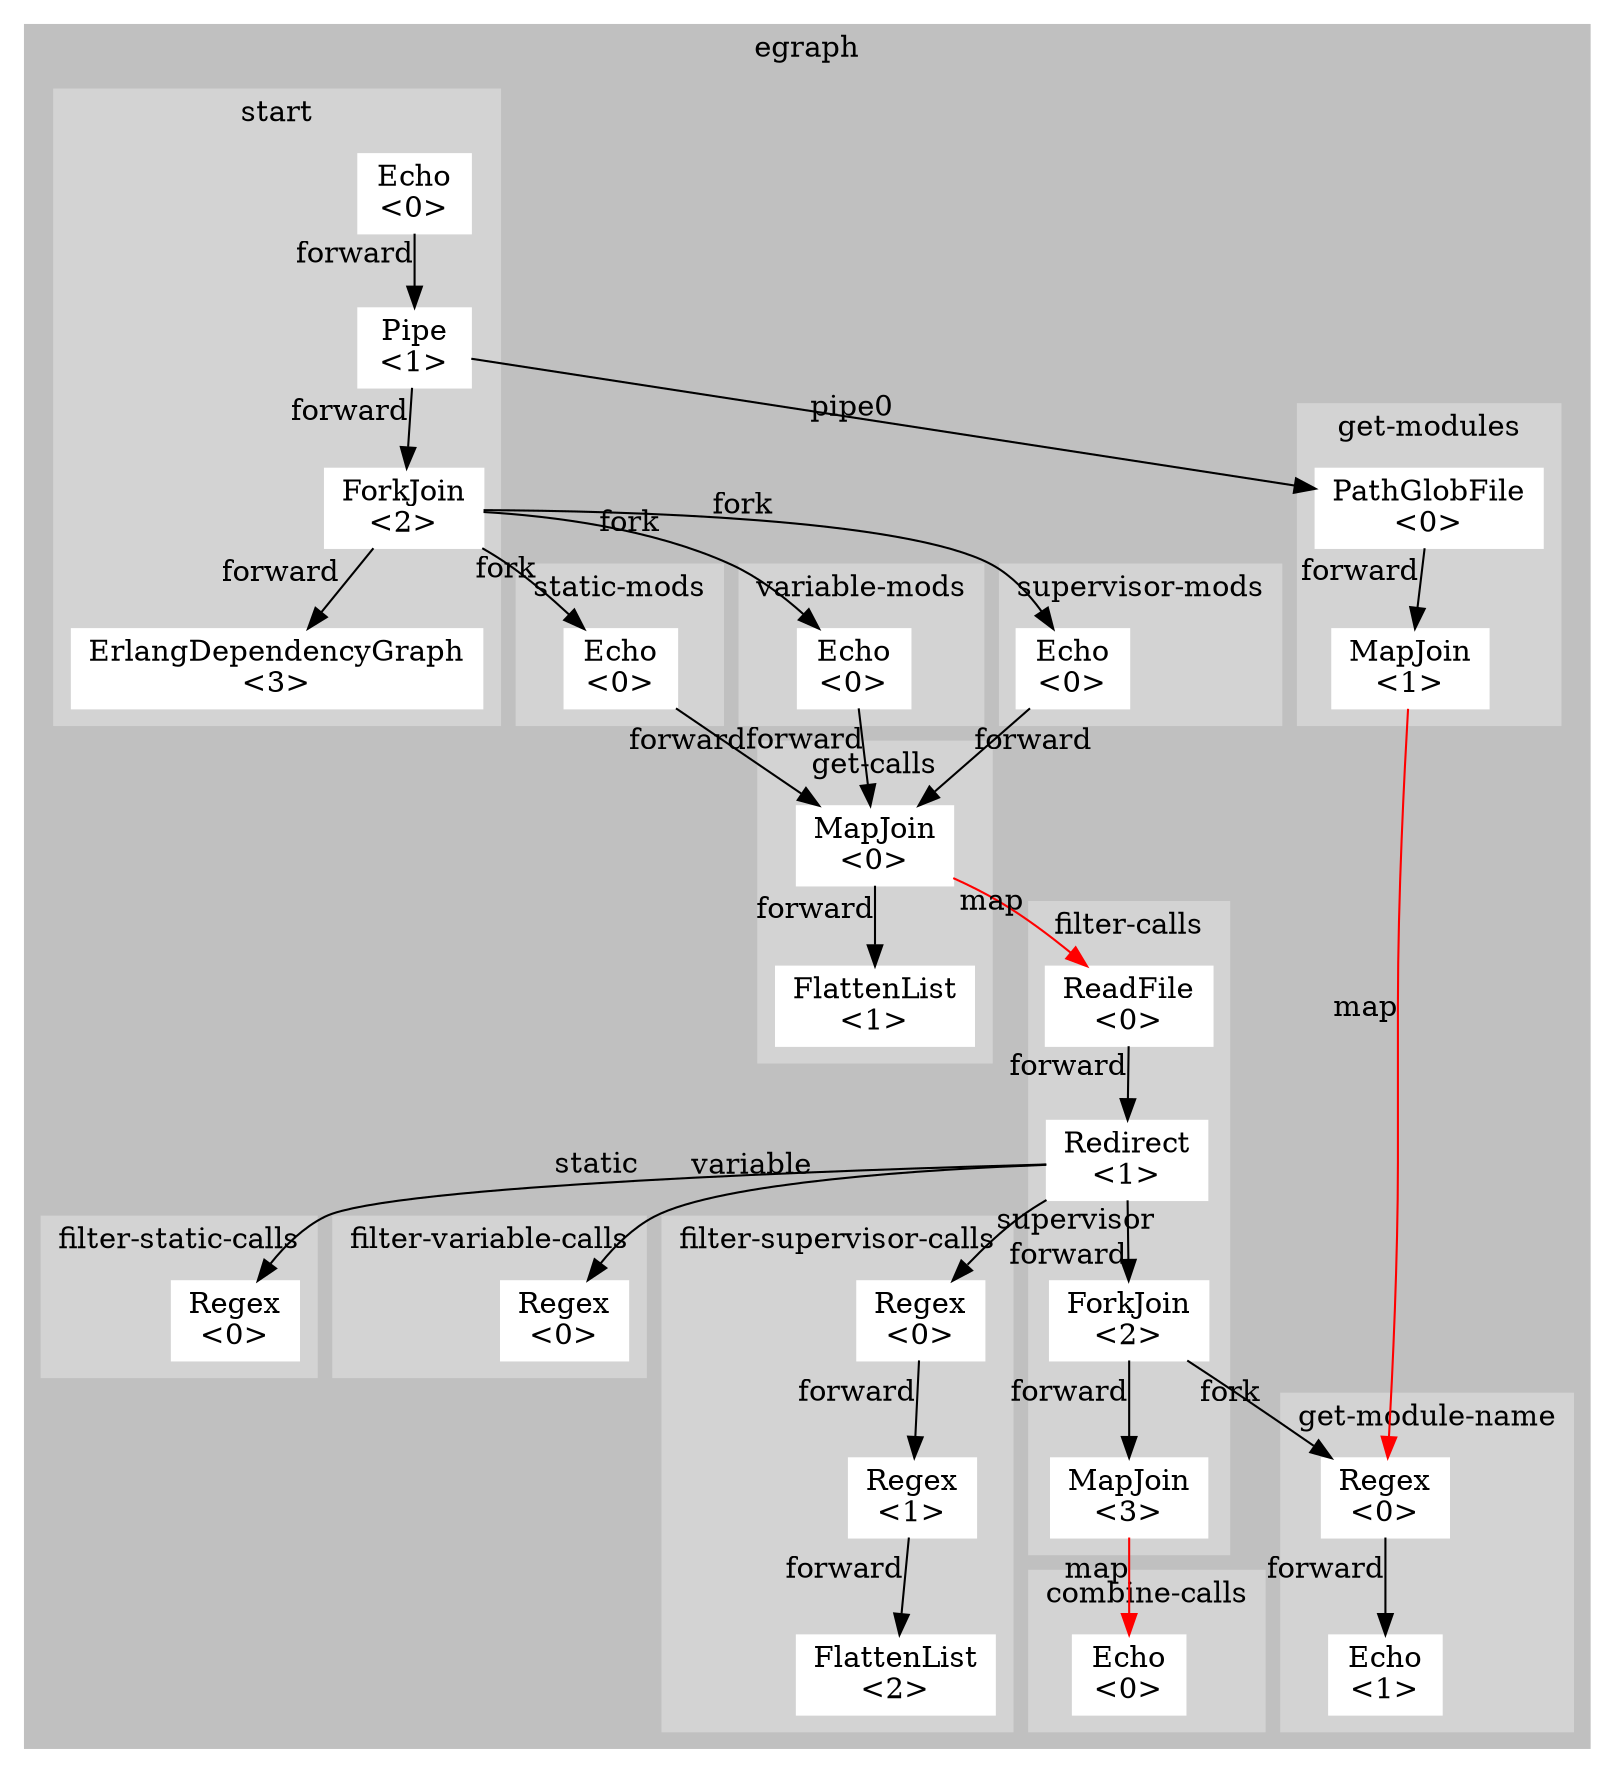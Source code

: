 digraph G {
	subgraph "cluster_egraph" {
		style=filled;
		color=grey;
		label = "egraph";

		subgraph "cluster_filter-static-calls" {
			style=filled;
			color=lightgrey;
			node [style=filled,color=white];
			"egraph.filter-static-calls.0" [shape=rectangle, label="Regex\n<0>"]; 
			label = "filter-static-calls";
		}
		subgraph "cluster_filter-variable-calls" {
			style=filled;
			color=lightgrey;
			node [style=filled,color=white];
			"egraph.filter-variable-calls.0" [shape=rectangle, label="Regex\n<0>"]; 
			label = "filter-variable-calls";
		}
		subgraph "cluster_get-module-name" {
			style=filled;
			color=lightgrey;
			node [style=filled,color=white];
			"egraph.get-module-name.1" [shape=rectangle, label="Echo\n<1>"]; "egraph.get-module-name.0" [shape=rectangle, label="Regex\n<0>"]; 
			label = "get-module-name";
		}
		subgraph "cluster_get-calls" {
			style=filled;
			color=lightgrey;
			node [style=filled,color=white];
			"egraph.get-calls.1" [shape=rectangle, label="FlattenList\n<1>"]; "egraph.get-calls.0" [shape=rectangle, label="MapJoin\n<0>"]; 
			label = "get-calls";
		}
		subgraph "cluster_static-mods" {
			style=filled;
			color=lightgrey;
			node [style=filled,color=white];
			"egraph.static-mods.0" [shape=rectangle, label="Echo\n<0>"]; 
			label = "static-mods";
		}
		subgraph "cluster_combine-calls" {
			style=filled;
			color=lightgrey;
			node [style=filled,color=white];
			"egraph.combine-calls.0" [shape=rectangle, label="Echo\n<0>"]; 
			label = "combine-calls";
		}
		subgraph "cluster_filter-supervisor-calls" {
			style=filled;
			color=lightgrey;
			node [style=filled,color=white];
			"egraph.filter-supervisor-calls.1" [shape=rectangle, label="Regex\n<1>"]; "egraph.filter-supervisor-calls.0" [shape=rectangle, label="Regex\n<0>"]; "egraph.filter-supervisor-calls.2" [shape=rectangle, label="FlattenList\n<2>"]; 
			label = "filter-supervisor-calls";
		}
		subgraph "cluster_variable-mods" {
			style=filled;
			color=lightgrey;
			node [style=filled,color=white];
			"egraph.variable-mods.0" [shape=rectangle, label="Echo\n<0>"]; 
			label = "variable-mods";
		}
		subgraph "cluster_start" {
			style=filled;
			color=lightgrey;
			node [style=filled,color=white];
			"egraph.start.0" [shape=rectangle, label="Echo\n<0>"]; "egraph.start.2" [shape=rectangle, label="ForkJoin\n<2>"]; "egraph.start.3" [shape=rectangle, label="ErlangDependencyGraph\n<3>"]; "egraph.start.1" [shape=rectangle, label="Pipe\n<1>"]; 
			label = "start";
		}
		subgraph "cluster_filter-calls" {
			style=filled;
			color=lightgrey;
			node [style=filled,color=white];
			"egraph.filter-calls.2" [shape=rectangle, label="ForkJoin\n<2>"]; "egraph.filter-calls.1" [shape=rectangle, label="Redirect\n<1>"]; "egraph.filter-calls.0" [shape=rectangle, label="ReadFile\n<0>"]; "egraph.filter-calls.3" [shape=rectangle, label="MapJoin\n<3>"]; 
			label = "filter-calls";
		}
		subgraph "cluster_supervisor-mods" {
			style=filled;
			color=lightgrey;
			node [style=filled,color=white];
			"egraph.supervisor-mods.0" [shape=rectangle, label="Echo\n<0>"]; 
			label = "supervisor-mods";
		}
		subgraph "cluster_get-modules" {
			style=filled;
			color=lightgrey;
			node [style=filled,color=white];
			"egraph.get-modules.0" [shape=rectangle, label="PathGlobFile\n<0>"]; "egraph.get-modules.1" [shape=rectangle, label="MapJoin\n<1>"]; 
			label = "get-modules";
		}
	}
"egraph.start.0" -> "egraph.start.1" [ xlabel="forward",]
"egraph.get-module-name.0" -> "egraph.get-module-name.1" [ xlabel="forward",]
"egraph.filter-supervisor-calls.1" -> "egraph.filter-supervisor-calls.2" [ xlabel="forward",]
"egraph.get-modules.0" -> "egraph.get-modules.1" [ xlabel="forward",]
"egraph.start.1" -> "egraph.get-modules.0" [ xlabel="pipe0",]
"egraph.start.1" -> "egraph.start.2" [ xlabel="forward",]
"egraph.filter-supervisor-calls.0" -> "egraph.filter-supervisor-calls.1" [ xlabel="forward",]
"egraph.filter-calls.3" -> "egraph.combine-calls.0" [ xlabel="map",color=red]
"egraph.static-mods.0" -> "egraph.get-calls.0" [ xlabel="forward",]
"egraph.filter-calls.0" -> "egraph.filter-calls.1" [ xlabel="forward",]
"egraph.supervisor-mods.0" -> "egraph.get-calls.0" [ xlabel="forward",]
"egraph.get-modules.1" -> "egraph.get-module-name.0" [ xlabel="map",color=red]
"egraph.start.2" -> "egraph.static-mods.0" [ xlabel="fork",]
"egraph.start.2" -> "egraph.variable-mods.0" [ xlabel="fork",]
"egraph.start.2" -> "egraph.supervisor-mods.0" [ xlabel="fork",]
"egraph.start.2" -> "egraph.start.3" [ xlabel="forward",]
"egraph.variable-mods.0" -> "egraph.get-calls.0" [ xlabel="forward",]
"egraph.filter-calls.1" -> "egraph.filter-static-calls.0" [ xlabel="static",]
"egraph.filter-calls.1" -> "egraph.filter-variable-calls.0" [ xlabel="variable",]
"egraph.filter-calls.1" -> "egraph.filter-supervisor-calls.0" [ xlabel="supervisor",]
"egraph.filter-calls.1" -> "egraph.filter-calls.2" [ xlabel="forward",]
"egraph.filter-calls.2" -> "egraph.get-module-name.0" [ xlabel="fork",]
"egraph.filter-calls.2" -> "egraph.filter-calls.3" [ xlabel="forward",]
"egraph.get-calls.0" -> "egraph.filter-calls.0" [ xlabel="map",color=red]
"egraph.get-calls.0" -> "egraph.get-calls.1" [ xlabel="forward",]
}

